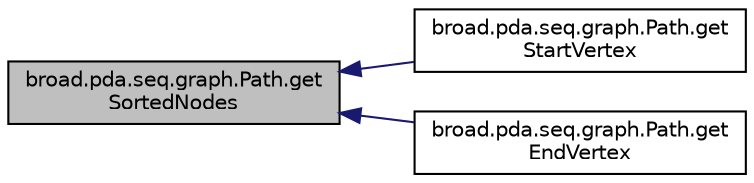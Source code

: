 digraph "broad.pda.seq.graph.Path.getSortedNodes"
{
  edge [fontname="Helvetica",fontsize="10",labelfontname="Helvetica",labelfontsize="10"];
  node [fontname="Helvetica",fontsize="10",shape=record];
  rankdir="LR";
  Node1 [label="broad.pda.seq.graph.Path.get\lSortedNodes",height=0.2,width=0.4,color="black", fillcolor="grey75", style="filled" fontcolor="black"];
  Node1 -> Node2 [dir="back",color="midnightblue",fontsize="10",style="solid"];
  Node2 [label="broad.pda.seq.graph.Path.get\lStartVertex",height=0.2,width=0.4,color="black", fillcolor="white", style="filled",URL="$classbroad_1_1pda_1_1seq_1_1graph_1_1_path.html#a671e412fbad1e7845efc842e3c67e5c4"];
  Node1 -> Node3 [dir="back",color="midnightblue",fontsize="10",style="solid"];
  Node3 [label="broad.pda.seq.graph.Path.get\lEndVertex",height=0.2,width=0.4,color="black", fillcolor="white", style="filled",URL="$classbroad_1_1pda_1_1seq_1_1graph_1_1_path.html#a531ea71c00d0f6aae528d2bc576ecd43"];
}
